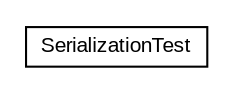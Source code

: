 #!/usr/local/bin/dot
#
# Class diagram 
# Generated by UMLGraph version R5_6-24-gf6e263 (http://www.umlgraph.org/)
#

digraph G {
	edge [fontname="arial",fontsize=10,labelfontname="arial",labelfontsize=10];
	node [fontname="arial",fontsize=10,shape=plaintext];
	nodesep=0.25;
	ranksep=0.5;
	// org.miloss.fgsms.services.interfaces.test.SerializationTest
	c47 [label=<<table title="org.miloss.fgsms.services.interfaces.test.SerializationTest" border="0" cellborder="1" cellspacing="0" cellpadding="2" port="p" href="./SerializationTest.html">
		<tr><td><table border="0" cellspacing="0" cellpadding="1">
<tr><td align="center" balign="center"> SerializationTest </td></tr>
		</table></td></tr>
		</table>>, URL="./SerializationTest.html", fontname="arial", fontcolor="black", fontsize=10.0];
}


